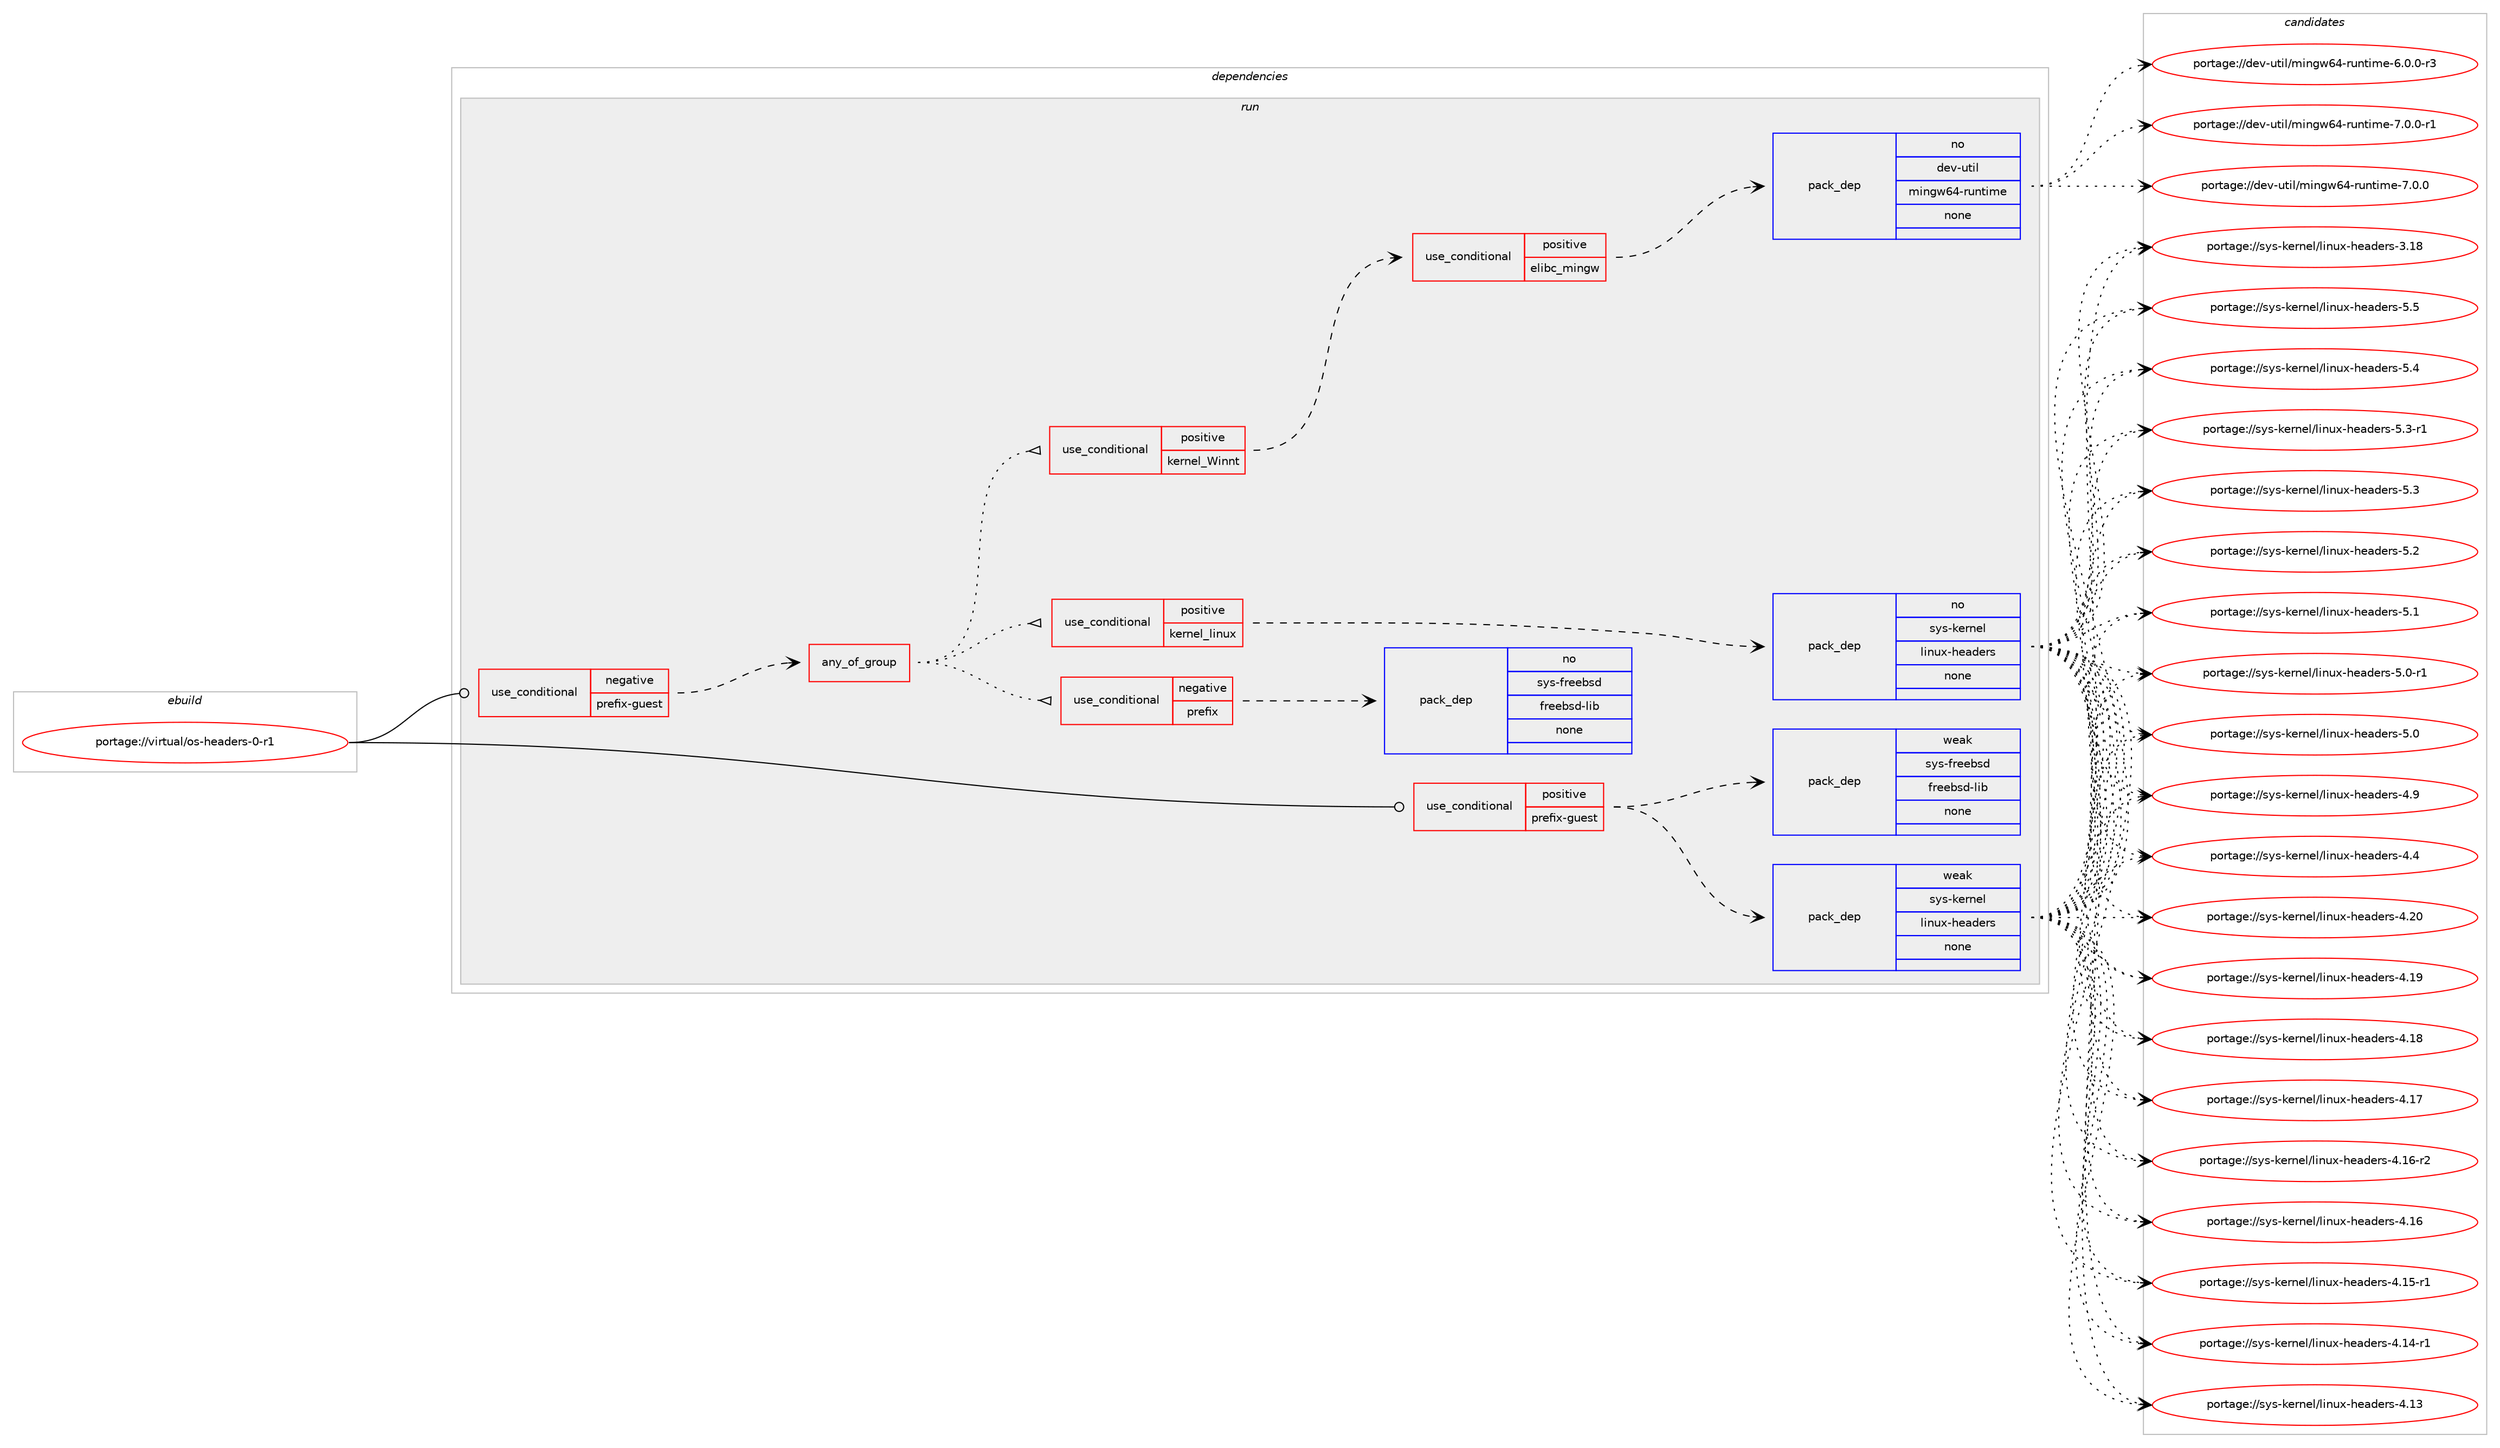 digraph prolog {

# *************
# Graph options
# *************

newrank=true;
concentrate=true;
compound=true;
graph [rankdir=LR,fontname=Helvetica,fontsize=10,ranksep=1.5];#, ranksep=2.5, nodesep=0.2];
edge  [arrowhead=vee];
node  [fontname=Helvetica,fontsize=10];

# **********
# The ebuild
# **********

subgraph cluster_leftcol {
color=gray;
rank=same;
label=<<i>ebuild</i>>;
id [label="portage://virtual/os-headers-0-r1", color=red, width=4, href="../virtual/os-headers-0-r1.svg"];
}

# ****************
# The dependencies
# ****************

subgraph cluster_midcol {
color=gray;
label=<<i>dependencies</i>>;
subgraph cluster_compile {
fillcolor="#eeeeee";
style=filled;
label=<<i>compile</i>>;
}
subgraph cluster_compileandrun {
fillcolor="#eeeeee";
style=filled;
label=<<i>compile and run</i>>;
}
subgraph cluster_run {
fillcolor="#eeeeee";
style=filled;
label=<<i>run</i>>;
subgraph cond6637 {
dependency36945 [label=<<TABLE BORDER="0" CELLBORDER="1" CELLSPACING="0" CELLPADDING="4"><TR><TD ROWSPAN="3" CELLPADDING="10">use_conditional</TD></TR><TR><TD>negative</TD></TR><TR><TD>prefix-guest</TD></TR></TABLE>>, shape=none, color=red];
subgraph any738 {
dependency36946 [label=<<TABLE BORDER="0" CELLBORDER="1" CELLSPACING="0" CELLPADDING="4"><TR><TD CELLPADDING="10">any_of_group</TD></TR></TABLE>>, shape=none, color=red];subgraph cond6638 {
dependency36947 [label=<<TABLE BORDER="0" CELLBORDER="1" CELLSPACING="0" CELLPADDING="4"><TR><TD ROWSPAN="3" CELLPADDING="10">use_conditional</TD></TR><TR><TD>positive</TD></TR><TR><TD>kernel_linux</TD></TR></TABLE>>, shape=none, color=red];
subgraph pack29522 {
dependency36948 [label=<<TABLE BORDER="0" CELLBORDER="1" CELLSPACING="0" CELLPADDING="4" WIDTH="220"><TR><TD ROWSPAN="6" CELLPADDING="30">pack_dep</TD></TR><TR><TD WIDTH="110">no</TD></TR><TR><TD>sys-kernel</TD></TR><TR><TD>linux-headers</TD></TR><TR><TD>none</TD></TR><TR><TD></TD></TR></TABLE>>, shape=none, color=blue];
}
dependency36947:e -> dependency36948:w [weight=20,style="dashed",arrowhead="vee"];
}
dependency36946:e -> dependency36947:w [weight=20,style="dotted",arrowhead="oinv"];
subgraph cond6639 {
dependency36949 [label=<<TABLE BORDER="0" CELLBORDER="1" CELLSPACING="0" CELLPADDING="4"><TR><TD ROWSPAN="3" CELLPADDING="10">use_conditional</TD></TR><TR><TD>positive</TD></TR><TR><TD>kernel_Winnt</TD></TR></TABLE>>, shape=none, color=red];
subgraph cond6640 {
dependency36950 [label=<<TABLE BORDER="0" CELLBORDER="1" CELLSPACING="0" CELLPADDING="4"><TR><TD ROWSPAN="3" CELLPADDING="10">use_conditional</TD></TR><TR><TD>positive</TD></TR><TR><TD>elibc_mingw</TD></TR></TABLE>>, shape=none, color=red];
subgraph pack29523 {
dependency36951 [label=<<TABLE BORDER="0" CELLBORDER="1" CELLSPACING="0" CELLPADDING="4" WIDTH="220"><TR><TD ROWSPAN="6" CELLPADDING="30">pack_dep</TD></TR><TR><TD WIDTH="110">no</TD></TR><TR><TD>dev-util</TD></TR><TR><TD>mingw64-runtime</TD></TR><TR><TD>none</TD></TR><TR><TD></TD></TR></TABLE>>, shape=none, color=blue];
}
dependency36950:e -> dependency36951:w [weight=20,style="dashed",arrowhead="vee"];
}
dependency36949:e -> dependency36950:w [weight=20,style="dashed",arrowhead="vee"];
}
dependency36946:e -> dependency36949:w [weight=20,style="dotted",arrowhead="oinv"];
subgraph cond6641 {
dependency36952 [label=<<TABLE BORDER="0" CELLBORDER="1" CELLSPACING="0" CELLPADDING="4"><TR><TD ROWSPAN="3" CELLPADDING="10">use_conditional</TD></TR><TR><TD>negative</TD></TR><TR><TD>prefix</TD></TR></TABLE>>, shape=none, color=red];
subgraph pack29524 {
dependency36953 [label=<<TABLE BORDER="0" CELLBORDER="1" CELLSPACING="0" CELLPADDING="4" WIDTH="220"><TR><TD ROWSPAN="6" CELLPADDING="30">pack_dep</TD></TR><TR><TD WIDTH="110">no</TD></TR><TR><TD>sys-freebsd</TD></TR><TR><TD>freebsd-lib</TD></TR><TR><TD>none</TD></TR><TR><TD></TD></TR></TABLE>>, shape=none, color=blue];
}
dependency36952:e -> dependency36953:w [weight=20,style="dashed",arrowhead="vee"];
}
dependency36946:e -> dependency36952:w [weight=20,style="dotted",arrowhead="oinv"];
}
dependency36945:e -> dependency36946:w [weight=20,style="dashed",arrowhead="vee"];
}
id:e -> dependency36945:w [weight=20,style="solid",arrowhead="odot"];
subgraph cond6642 {
dependency36954 [label=<<TABLE BORDER="0" CELLBORDER="1" CELLSPACING="0" CELLPADDING="4"><TR><TD ROWSPAN="3" CELLPADDING="10">use_conditional</TD></TR><TR><TD>positive</TD></TR><TR><TD>prefix-guest</TD></TR></TABLE>>, shape=none, color=red];
subgraph pack29525 {
dependency36955 [label=<<TABLE BORDER="0" CELLBORDER="1" CELLSPACING="0" CELLPADDING="4" WIDTH="220"><TR><TD ROWSPAN="6" CELLPADDING="30">pack_dep</TD></TR><TR><TD WIDTH="110">weak</TD></TR><TR><TD>sys-kernel</TD></TR><TR><TD>linux-headers</TD></TR><TR><TD>none</TD></TR><TR><TD></TD></TR></TABLE>>, shape=none, color=blue];
}
dependency36954:e -> dependency36955:w [weight=20,style="dashed",arrowhead="vee"];
subgraph pack29526 {
dependency36956 [label=<<TABLE BORDER="0" CELLBORDER="1" CELLSPACING="0" CELLPADDING="4" WIDTH="220"><TR><TD ROWSPAN="6" CELLPADDING="30">pack_dep</TD></TR><TR><TD WIDTH="110">weak</TD></TR><TR><TD>sys-freebsd</TD></TR><TR><TD>freebsd-lib</TD></TR><TR><TD>none</TD></TR><TR><TD></TD></TR></TABLE>>, shape=none, color=blue];
}
dependency36954:e -> dependency36956:w [weight=20,style="dashed",arrowhead="vee"];
}
id:e -> dependency36954:w [weight=20,style="solid",arrowhead="odot"];
}
}

# **************
# The candidates
# **************

subgraph cluster_choices {
rank=same;
color=gray;
label=<<i>candidates</i>>;

subgraph choice29522 {
color=black;
nodesep=1;
choice1151211154510710111411010110847108105110117120451041019710010111411545534653 [label="portage://sys-kernel/linux-headers-5.5", color=red, width=4,href="../sys-kernel/linux-headers-5.5.svg"];
choice1151211154510710111411010110847108105110117120451041019710010111411545534652 [label="portage://sys-kernel/linux-headers-5.4", color=red, width=4,href="../sys-kernel/linux-headers-5.4.svg"];
choice11512111545107101114110101108471081051101171204510410197100101114115455346514511449 [label="portage://sys-kernel/linux-headers-5.3-r1", color=red, width=4,href="../sys-kernel/linux-headers-5.3-r1.svg"];
choice1151211154510710111411010110847108105110117120451041019710010111411545534651 [label="portage://sys-kernel/linux-headers-5.3", color=red, width=4,href="../sys-kernel/linux-headers-5.3.svg"];
choice1151211154510710111411010110847108105110117120451041019710010111411545534650 [label="portage://sys-kernel/linux-headers-5.2", color=red, width=4,href="../sys-kernel/linux-headers-5.2.svg"];
choice1151211154510710111411010110847108105110117120451041019710010111411545534649 [label="portage://sys-kernel/linux-headers-5.1", color=red, width=4,href="../sys-kernel/linux-headers-5.1.svg"];
choice11512111545107101114110101108471081051101171204510410197100101114115455346484511449 [label="portage://sys-kernel/linux-headers-5.0-r1", color=red, width=4,href="../sys-kernel/linux-headers-5.0-r1.svg"];
choice1151211154510710111411010110847108105110117120451041019710010111411545534648 [label="portage://sys-kernel/linux-headers-5.0", color=red, width=4,href="../sys-kernel/linux-headers-5.0.svg"];
choice1151211154510710111411010110847108105110117120451041019710010111411545524657 [label="portage://sys-kernel/linux-headers-4.9", color=red, width=4,href="../sys-kernel/linux-headers-4.9.svg"];
choice1151211154510710111411010110847108105110117120451041019710010111411545524652 [label="portage://sys-kernel/linux-headers-4.4", color=red, width=4,href="../sys-kernel/linux-headers-4.4.svg"];
choice115121115451071011141101011084710810511011712045104101971001011141154552465048 [label="portage://sys-kernel/linux-headers-4.20", color=red, width=4,href="../sys-kernel/linux-headers-4.20.svg"];
choice115121115451071011141101011084710810511011712045104101971001011141154552464957 [label="portage://sys-kernel/linux-headers-4.19", color=red, width=4,href="../sys-kernel/linux-headers-4.19.svg"];
choice115121115451071011141101011084710810511011712045104101971001011141154552464956 [label="portage://sys-kernel/linux-headers-4.18", color=red, width=4,href="../sys-kernel/linux-headers-4.18.svg"];
choice115121115451071011141101011084710810511011712045104101971001011141154552464955 [label="portage://sys-kernel/linux-headers-4.17", color=red, width=4,href="../sys-kernel/linux-headers-4.17.svg"];
choice1151211154510710111411010110847108105110117120451041019710010111411545524649544511450 [label="portage://sys-kernel/linux-headers-4.16-r2", color=red, width=4,href="../sys-kernel/linux-headers-4.16-r2.svg"];
choice115121115451071011141101011084710810511011712045104101971001011141154552464954 [label="portage://sys-kernel/linux-headers-4.16", color=red, width=4,href="../sys-kernel/linux-headers-4.16.svg"];
choice1151211154510710111411010110847108105110117120451041019710010111411545524649534511449 [label="portage://sys-kernel/linux-headers-4.15-r1", color=red, width=4,href="../sys-kernel/linux-headers-4.15-r1.svg"];
choice1151211154510710111411010110847108105110117120451041019710010111411545524649524511449 [label="portage://sys-kernel/linux-headers-4.14-r1", color=red, width=4,href="../sys-kernel/linux-headers-4.14-r1.svg"];
choice115121115451071011141101011084710810511011712045104101971001011141154552464951 [label="portage://sys-kernel/linux-headers-4.13", color=red, width=4,href="../sys-kernel/linux-headers-4.13.svg"];
choice115121115451071011141101011084710810511011712045104101971001011141154551464956 [label="portage://sys-kernel/linux-headers-3.18", color=red, width=4,href="../sys-kernel/linux-headers-3.18.svg"];
dependency36948:e -> choice1151211154510710111411010110847108105110117120451041019710010111411545534653:w [style=dotted,weight="100"];
dependency36948:e -> choice1151211154510710111411010110847108105110117120451041019710010111411545534652:w [style=dotted,weight="100"];
dependency36948:e -> choice11512111545107101114110101108471081051101171204510410197100101114115455346514511449:w [style=dotted,weight="100"];
dependency36948:e -> choice1151211154510710111411010110847108105110117120451041019710010111411545534651:w [style=dotted,weight="100"];
dependency36948:e -> choice1151211154510710111411010110847108105110117120451041019710010111411545534650:w [style=dotted,weight="100"];
dependency36948:e -> choice1151211154510710111411010110847108105110117120451041019710010111411545534649:w [style=dotted,weight="100"];
dependency36948:e -> choice11512111545107101114110101108471081051101171204510410197100101114115455346484511449:w [style=dotted,weight="100"];
dependency36948:e -> choice1151211154510710111411010110847108105110117120451041019710010111411545534648:w [style=dotted,weight="100"];
dependency36948:e -> choice1151211154510710111411010110847108105110117120451041019710010111411545524657:w [style=dotted,weight="100"];
dependency36948:e -> choice1151211154510710111411010110847108105110117120451041019710010111411545524652:w [style=dotted,weight="100"];
dependency36948:e -> choice115121115451071011141101011084710810511011712045104101971001011141154552465048:w [style=dotted,weight="100"];
dependency36948:e -> choice115121115451071011141101011084710810511011712045104101971001011141154552464957:w [style=dotted,weight="100"];
dependency36948:e -> choice115121115451071011141101011084710810511011712045104101971001011141154552464956:w [style=dotted,weight="100"];
dependency36948:e -> choice115121115451071011141101011084710810511011712045104101971001011141154552464955:w [style=dotted,weight="100"];
dependency36948:e -> choice1151211154510710111411010110847108105110117120451041019710010111411545524649544511450:w [style=dotted,weight="100"];
dependency36948:e -> choice115121115451071011141101011084710810511011712045104101971001011141154552464954:w [style=dotted,weight="100"];
dependency36948:e -> choice1151211154510710111411010110847108105110117120451041019710010111411545524649534511449:w [style=dotted,weight="100"];
dependency36948:e -> choice1151211154510710111411010110847108105110117120451041019710010111411545524649524511449:w [style=dotted,weight="100"];
dependency36948:e -> choice115121115451071011141101011084710810511011712045104101971001011141154552464951:w [style=dotted,weight="100"];
dependency36948:e -> choice115121115451071011141101011084710810511011712045104101971001011141154551464956:w [style=dotted,weight="100"];
}
subgraph choice29523 {
color=black;
nodesep=1;
choice10010111845117116105108471091051101031195452451141171101161051091014555464846484511449 [label="portage://dev-util/mingw64-runtime-7.0.0-r1", color=red, width=4,href="../dev-util/mingw64-runtime-7.0.0-r1.svg"];
choice1001011184511711610510847109105110103119545245114117110116105109101455546484648 [label="portage://dev-util/mingw64-runtime-7.0.0", color=red, width=4,href="../dev-util/mingw64-runtime-7.0.0.svg"];
choice10010111845117116105108471091051101031195452451141171101161051091014554464846484511451 [label="portage://dev-util/mingw64-runtime-6.0.0-r3", color=red, width=4,href="../dev-util/mingw64-runtime-6.0.0-r3.svg"];
dependency36951:e -> choice10010111845117116105108471091051101031195452451141171101161051091014555464846484511449:w [style=dotted,weight="100"];
dependency36951:e -> choice1001011184511711610510847109105110103119545245114117110116105109101455546484648:w [style=dotted,weight="100"];
dependency36951:e -> choice10010111845117116105108471091051101031195452451141171101161051091014554464846484511451:w [style=dotted,weight="100"];
}
subgraph choice29524 {
color=black;
nodesep=1;
}
subgraph choice29525 {
color=black;
nodesep=1;
choice1151211154510710111411010110847108105110117120451041019710010111411545534653 [label="portage://sys-kernel/linux-headers-5.5", color=red, width=4,href="../sys-kernel/linux-headers-5.5.svg"];
choice1151211154510710111411010110847108105110117120451041019710010111411545534652 [label="portage://sys-kernel/linux-headers-5.4", color=red, width=4,href="../sys-kernel/linux-headers-5.4.svg"];
choice11512111545107101114110101108471081051101171204510410197100101114115455346514511449 [label="portage://sys-kernel/linux-headers-5.3-r1", color=red, width=4,href="../sys-kernel/linux-headers-5.3-r1.svg"];
choice1151211154510710111411010110847108105110117120451041019710010111411545534651 [label="portage://sys-kernel/linux-headers-5.3", color=red, width=4,href="../sys-kernel/linux-headers-5.3.svg"];
choice1151211154510710111411010110847108105110117120451041019710010111411545534650 [label="portage://sys-kernel/linux-headers-5.2", color=red, width=4,href="../sys-kernel/linux-headers-5.2.svg"];
choice1151211154510710111411010110847108105110117120451041019710010111411545534649 [label="portage://sys-kernel/linux-headers-5.1", color=red, width=4,href="../sys-kernel/linux-headers-5.1.svg"];
choice11512111545107101114110101108471081051101171204510410197100101114115455346484511449 [label="portage://sys-kernel/linux-headers-5.0-r1", color=red, width=4,href="../sys-kernel/linux-headers-5.0-r1.svg"];
choice1151211154510710111411010110847108105110117120451041019710010111411545534648 [label="portage://sys-kernel/linux-headers-5.0", color=red, width=4,href="../sys-kernel/linux-headers-5.0.svg"];
choice1151211154510710111411010110847108105110117120451041019710010111411545524657 [label="portage://sys-kernel/linux-headers-4.9", color=red, width=4,href="../sys-kernel/linux-headers-4.9.svg"];
choice1151211154510710111411010110847108105110117120451041019710010111411545524652 [label="portage://sys-kernel/linux-headers-4.4", color=red, width=4,href="../sys-kernel/linux-headers-4.4.svg"];
choice115121115451071011141101011084710810511011712045104101971001011141154552465048 [label="portage://sys-kernel/linux-headers-4.20", color=red, width=4,href="../sys-kernel/linux-headers-4.20.svg"];
choice115121115451071011141101011084710810511011712045104101971001011141154552464957 [label="portage://sys-kernel/linux-headers-4.19", color=red, width=4,href="../sys-kernel/linux-headers-4.19.svg"];
choice115121115451071011141101011084710810511011712045104101971001011141154552464956 [label="portage://sys-kernel/linux-headers-4.18", color=red, width=4,href="../sys-kernel/linux-headers-4.18.svg"];
choice115121115451071011141101011084710810511011712045104101971001011141154552464955 [label="portage://sys-kernel/linux-headers-4.17", color=red, width=4,href="../sys-kernel/linux-headers-4.17.svg"];
choice1151211154510710111411010110847108105110117120451041019710010111411545524649544511450 [label="portage://sys-kernel/linux-headers-4.16-r2", color=red, width=4,href="../sys-kernel/linux-headers-4.16-r2.svg"];
choice115121115451071011141101011084710810511011712045104101971001011141154552464954 [label="portage://sys-kernel/linux-headers-4.16", color=red, width=4,href="../sys-kernel/linux-headers-4.16.svg"];
choice1151211154510710111411010110847108105110117120451041019710010111411545524649534511449 [label="portage://sys-kernel/linux-headers-4.15-r1", color=red, width=4,href="../sys-kernel/linux-headers-4.15-r1.svg"];
choice1151211154510710111411010110847108105110117120451041019710010111411545524649524511449 [label="portage://sys-kernel/linux-headers-4.14-r1", color=red, width=4,href="../sys-kernel/linux-headers-4.14-r1.svg"];
choice115121115451071011141101011084710810511011712045104101971001011141154552464951 [label="portage://sys-kernel/linux-headers-4.13", color=red, width=4,href="../sys-kernel/linux-headers-4.13.svg"];
choice115121115451071011141101011084710810511011712045104101971001011141154551464956 [label="portage://sys-kernel/linux-headers-3.18", color=red, width=4,href="../sys-kernel/linux-headers-3.18.svg"];
dependency36955:e -> choice1151211154510710111411010110847108105110117120451041019710010111411545534653:w [style=dotted,weight="100"];
dependency36955:e -> choice1151211154510710111411010110847108105110117120451041019710010111411545534652:w [style=dotted,weight="100"];
dependency36955:e -> choice11512111545107101114110101108471081051101171204510410197100101114115455346514511449:w [style=dotted,weight="100"];
dependency36955:e -> choice1151211154510710111411010110847108105110117120451041019710010111411545534651:w [style=dotted,weight="100"];
dependency36955:e -> choice1151211154510710111411010110847108105110117120451041019710010111411545534650:w [style=dotted,weight="100"];
dependency36955:e -> choice1151211154510710111411010110847108105110117120451041019710010111411545534649:w [style=dotted,weight="100"];
dependency36955:e -> choice11512111545107101114110101108471081051101171204510410197100101114115455346484511449:w [style=dotted,weight="100"];
dependency36955:e -> choice1151211154510710111411010110847108105110117120451041019710010111411545534648:w [style=dotted,weight="100"];
dependency36955:e -> choice1151211154510710111411010110847108105110117120451041019710010111411545524657:w [style=dotted,weight="100"];
dependency36955:e -> choice1151211154510710111411010110847108105110117120451041019710010111411545524652:w [style=dotted,weight="100"];
dependency36955:e -> choice115121115451071011141101011084710810511011712045104101971001011141154552465048:w [style=dotted,weight="100"];
dependency36955:e -> choice115121115451071011141101011084710810511011712045104101971001011141154552464957:w [style=dotted,weight="100"];
dependency36955:e -> choice115121115451071011141101011084710810511011712045104101971001011141154552464956:w [style=dotted,weight="100"];
dependency36955:e -> choice115121115451071011141101011084710810511011712045104101971001011141154552464955:w [style=dotted,weight="100"];
dependency36955:e -> choice1151211154510710111411010110847108105110117120451041019710010111411545524649544511450:w [style=dotted,weight="100"];
dependency36955:e -> choice115121115451071011141101011084710810511011712045104101971001011141154552464954:w [style=dotted,weight="100"];
dependency36955:e -> choice1151211154510710111411010110847108105110117120451041019710010111411545524649534511449:w [style=dotted,weight="100"];
dependency36955:e -> choice1151211154510710111411010110847108105110117120451041019710010111411545524649524511449:w [style=dotted,weight="100"];
dependency36955:e -> choice115121115451071011141101011084710810511011712045104101971001011141154552464951:w [style=dotted,weight="100"];
dependency36955:e -> choice115121115451071011141101011084710810511011712045104101971001011141154551464956:w [style=dotted,weight="100"];
}
subgraph choice29526 {
color=black;
nodesep=1;
}
}

}
